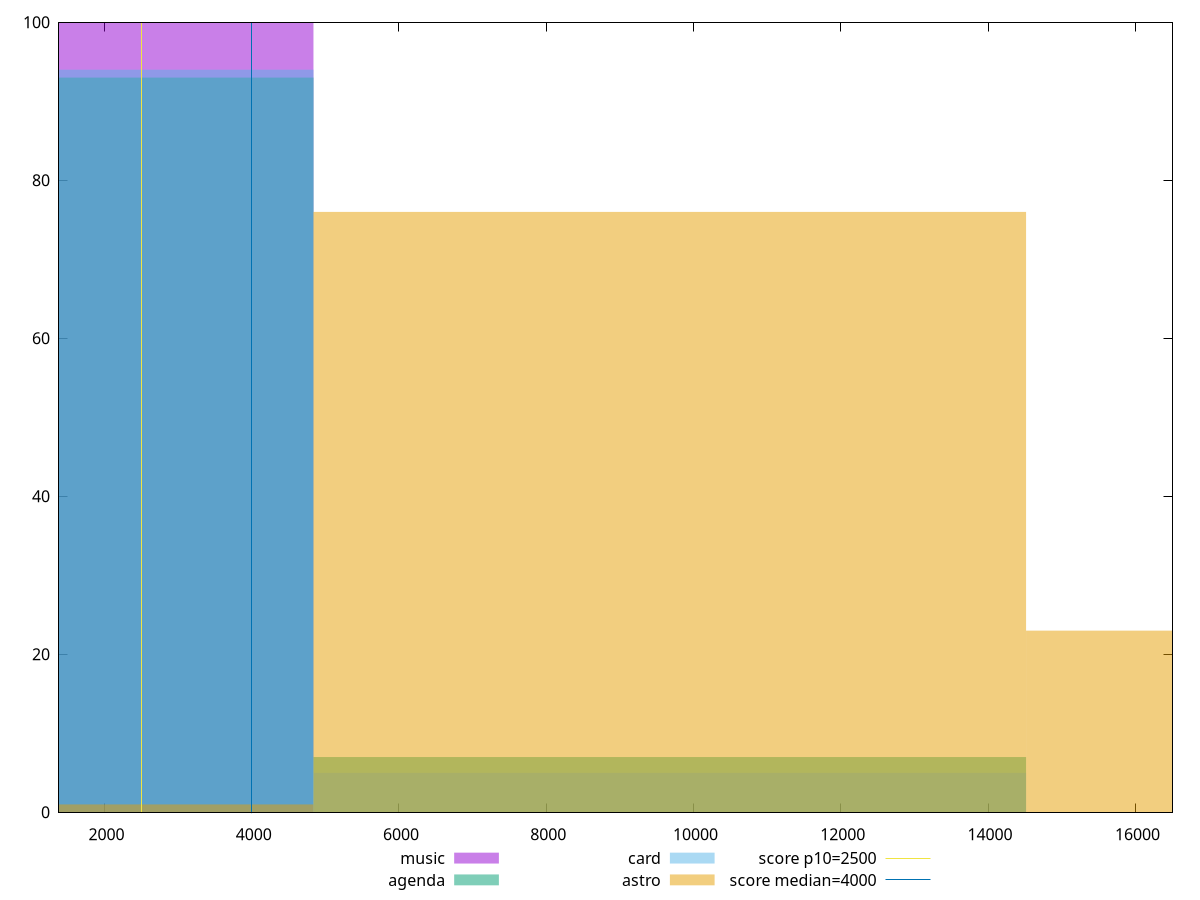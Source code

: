 reset

$music <<EOF
0 100
EOF

$agenda <<EOF
9677.095575395415 7
0 93
EOF

$card <<EOF
0 94
9677.095575395415 5
EOF

$astro <<EOF
9677.095575395415 76
0 1
19354.19115079083 23
EOF

set key outside below
set boxwidth 9677.095575395415
set xrange [1383.1580000000001:16503.9335]
set yrange [0:100]
set trange [0:100]
set style fill transparent solid 0.5 noborder

set parametric
set terminal svg size 640, 520 enhanced background rgb 'white'
set output "report/report_00029_2021-02-24T13-36-40.390Z/largest-contentful-paint/comparison/histogram/all_raw.svg"

plot $music title "music" with boxes, \
     $agenda title "agenda" with boxes, \
     $card title "card" with boxes, \
     $astro title "astro" with boxes, \
     2500,t title "score p10=2500", \
     4000,t title "score median=4000"

reset
